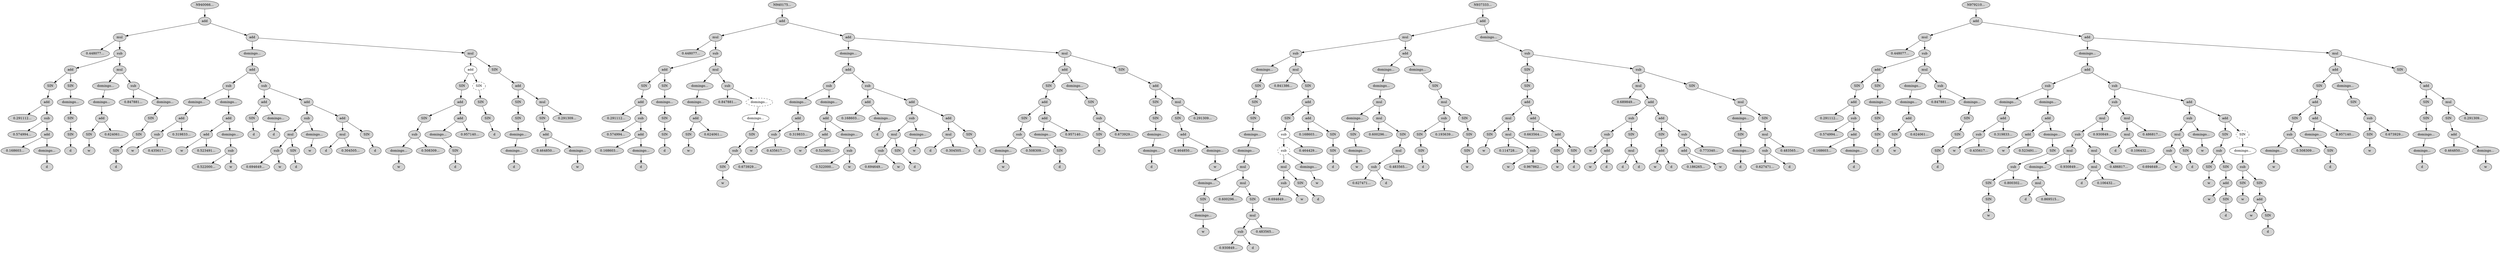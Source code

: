 digraph Population_16 {
N940066[ style="filled"  label="N940066..."];
N940066 -> N940067;
N940067[ style="filled"  label="add"];
N940067 -> N940068;
N940068[ style="filled"  label="mul"];
N940068 -> N940069;
N940069[ style="filled"  label="0.448077..."];
N940068 -> N940070;
N940070[ style="filled"  label="sub"];
N940070 -> N940071;
N940071[ style="filled"  label="add"];
N940071 -> N940072;
N940072[ style="filled"  label="SIN"];
N940072 -> N940073;
N940073[ style="filled"  label="add"];
N940073 -> N940074;
N940074[ style="filled"  label="0.291112..."];
N940073 -> N940075;
N940075[ style="filled"  label="sub"];
N940075 -> N940076;
N940076[ style="filled"  label="0.574994..."];
N940075 -> N940077;
N940077[ style="filled"  label="add"];
N940077 -> N940078;
N940078[ style="filled"  label="0.168603..."];
N940077 -> N940079;
N940079[ style="filled"  label="domingo..."];
N940079 -> N940080;
N940080[ style="filled"  label="d"];
N940071 -> N940081;
N940081[ style="filled"  label="SIN"];
N940081 -> N940082;
N940082[ style="filled"  label="domingo..."];
N940082 -> N940083;
N940083[ style="filled"  label="SIN"];
N940083 -> N940084;
N940084[ style="filled"  label="SIN"];
N940084 -> N940085;
N940085[ style="filled"  label="d"];
N940070 -> N940086;
N940086[ style="filled"  label="mul"];
N940086 -> N940087;
N940087[ style="filled"  label="domingo..."];
N940087 -> N940088;
N940088[ style="filled"  label="domingo..."];
N940088 -> N940089;
N940089[ style="filled"  label="add"];
N940089 -> N940090;
N940090[ style="filled"  label="SIN"];
N940090 -> N940091;
N940091[ style="filled"  label="w"];
N940089 -> N940092;
N940092[ style="filled"  label="0.624061..."];
N940086 -> N940093;
N940093[ style="filled"  label="sub"];
N940093 -> N940094;
N940094[ style="filled"  label="0.847881..."];
N940093 -> N940095;
N940095[ style="filled"  label="domingo..."];
N940095 -> N940096;
N940096[ style="filled"  label="SIN"];
N940096 -> N940097;
N940097[ style="filled"  label="SIN"];
N940097 -> N940098;
N940098[ style="filled"  label="SIN"];
N940098 -> N940099;
N940099[ style="filled"  label="d"];
N940067 -> N940100;
N940100[ style="filled"  label="add"];
N940100 -> N940101;
N940101[ style="filled"  label="domingo..."];
N940101 -> N940102;
N940102[ style="filled"  label="add"];
N940102 -> N940103;
N940103[ style="filled"  label="sub"];
N940103 -> N940104;
N940104[ style="filled"  label="domingo..."];
N940104 -> N940105;
N940105[ style="filled"  label="add"];
N940105 -> N940106;
N940106[ style="filled"  label="sub"];
N940106 -> N940107;
N940107[ style="filled"  label="w"];
N940106 -> N940108;
N940108[ style="filled"  label="0.435617..."];
N940105 -> N940109;
N940109[ style="filled"  label="0.319833..."];
N940103 -> N940110;
N940110[ style="filled"  label="domingo..."];
N940110 -> N940111;
N940111[ style="filled"  label="add"];
N940111 -> N940112;
N940112[ style="filled"  label="add"];
N940112 -> N940113;
N940113[ style="filled"  label="w"];
N940112 -> N940114;
N940114[ style="filled"  label="0.523491..."];
N940111 -> N940115;
N940115[ style="filled"  label="domingo..."];
N940115 -> N940116;
N940116[ style="filled"  label="sub"];
N940116 -> N940117;
N940117[ style="filled"  label="0.522000..."];
N940116 -> N940118;
N940118[ style="filled"  label="w"];
N940102 -> N940119;
N940119[ style="filled"  label="sub"];
N940119 -> N940120;
N940120[ style="filled"  label="add"];
N940120 -> N940121;
N940121[ style="filled"  label="SIN"];
N940121 -> N940122;
N940122[ style="filled"  label="d"];
N940120 -> N940123;
N940123[ style="filled"  label="domingo..."];
N940123 -> N940124;
N940124[ style="filled"  label="d"];
N940119 -> N940125;
N940125[ style="filled"  label="add"];
N940125 -> N940126;
N940126[ style="filled"  label="sub"];
N940126 -> N940127;
N940127[ style="filled"  label="mul"];
N940127 -> N940128;
N940128[ style="filled"  label="sub"];
N940128 -> N940129;
N940129[ style="filled"  label="0.694649..."];
N940128 -> N940130;
N940130[ style="filled"  label="w"];
N940127 -> N940131;
N940131[ style="filled"  label="SIN"];
N940131 -> N940132;
N940132[ style="filled"  label="d"];
N940126 -> N940133;
N940133[ style="filled"  label="domingo..."];
N940133 -> N940134;
N940134[ style="filled"  label="w"];
N940125 -> N940135;
N940135[ style="filled"  label="add"];
N940135 -> N940136;
N940136[ style="filled"  label="mul"];
N940136 -> N940137;
N940137[ style="filled"  label="d"];
N940136 -> N940138;
N940138[ style="filled"  label="0.304505..."];
N940135 -> N940139;
N940139[ style="filled"  label="SIN"];
N940139 -> N940140;
N940140[ style="filled"  label="d"];
N940100 -> N940141;
N940141[ style="filled"  label="mul"];
N940141 -> N940142;
N940142[ style="solid"  label="add"];
N940142 -> N940143;
N940143[ style="filled"  label="SIN"];
N940143 -> N940144;
N940144[ style="filled"  label="add"];
N940144 -> N940145;
N940145[ style="filled"  label="SIN"];
N940145 -> N940146;
N940146[ style="filled"  label="sub"];
N940146 -> N940147;
N940147[ style="filled"  label="domingo..."];
N940147 -> N940148;
N940148[ style="filled"  label="w"];
N940146 -> N940149;
N940149[ style="filled"  label="0.508309..."];
N940144 -> N940150;
N940150[ style="filled"  label="add"];
N940150 -> N940151;
N940151[ style="filled"  label="domingo..."];
N940151 -> N940152;
N940152[ style="filled"  label="SIN"];
N940152 -> N940153;
N940153[ style="filled"  label="d"];
N940150 -> N940154;
N940154[ style="filled"  label="0.957140..."];
N940142 -> N940205;
N940205[ style="dashed"  label="SIN"];
N940205 -> N940206;
N940206[ style="filled"  label="SIN"];
N940206 -> N940207;
N940207[ style="filled"  label="SIN"];
N940207 -> N940208;
N940208[ style="filled"  label="d"];
N940141 -> N940161;
N940161[ style="filled"  label="SIN"];
N940161 -> N940162;
N940162[ style="filled"  label="add"];
N940162 -> N940163;
N940163[ style="filled"  label="SIN"];
N940163 -> N940164;
N940164[ style="filled"  label="SIN"];
N940164 -> N940165;
N940165[ style="filled"  label="domingo..."];
N940165 -> N940166;
N940166[ style="filled"  label="domingo..."];
N940166 -> N940167;
N940167[ style="filled"  label="d"];
N940162 -> N940168;
N940168[ style="filled"  label="mul"];
N940168 -> N940169;
N940169[ style="filled"  label="SIN"];
N940169 -> N940170;
N940170[ style="filled"  label="add"];
N940170 -> N940171;
N940171[ style="filled"  label="0.464850..."];
N940170 -> N940172;
N940172[ style="filled"  label="domingo..."];
N940172 -> N940173;
N940173[ style="filled"  label="w"];
N940168 -> N940174;
N940174[ style="filled"  label="0.291309..."];

N940175[ style="filled"  label="N940175..."];
N940175 -> N940176;
N940176[ style="filled"  label="add"];
N940176 -> N940177;
N940177[ style="filled"  label="mul"];
N940177 -> N940178;
N940178[ style="filled"  label="0.448077..."];
N940177 -> N940179;
N940179[ style="filled"  label="sub"];
N940179 -> N940180;
N940180[ style="filled"  label="add"];
N940180 -> N940181;
N940181[ style="filled"  label="SIN"];
N940181 -> N940182;
N940182[ style="filled"  label="add"];
N940182 -> N940183;
N940183[ style="filled"  label="0.291112..."];
N940182 -> N940184;
N940184[ style="filled"  label="sub"];
N940184 -> N940185;
N940185[ style="filled"  label="0.574994..."];
N940184 -> N940186;
N940186[ style="filled"  label="add"];
N940186 -> N940187;
N940187[ style="filled"  label="0.168603..."];
N940186 -> N940188;
N940188[ style="filled"  label="domingo..."];
N940188 -> N940189;
N940189[ style="filled"  label="d"];
N940180 -> N940190;
N940190[ style="filled"  label="SIN"];
N940190 -> N940191;
N940191[ style="filled"  label="domingo..."];
N940191 -> N940192;
N940192[ style="filled"  label="SIN"];
N940192 -> N940193;
N940193[ style="filled"  label="SIN"];
N940193 -> N940194;
N940194[ style="filled"  label="d"];
N940179 -> N940195;
N940195[ style="filled"  label="mul"];
N940195 -> N940196;
N940196[ style="filled"  label="domingo..."];
N940196 -> N940197;
N940197[ style="filled"  label="domingo..."];
N940197 -> N940198;
N940198[ style="filled"  label="add"];
N940198 -> N940199;
N940199[ style="filled"  label="SIN"];
N940199 -> N940200;
N940200[ style="filled"  label="w"];
N940198 -> N940201;
N940201[ style="filled"  label="0.624061..."];
N940195 -> N940202;
N940202[ style="filled"  label="sub"];
N940202 -> N940203;
N940203[ style="filled"  label="0.847881..."];
N940202 -> N940204;
N940204[ style="dashed"  label="domingo..."];
N940204 -> N940155;
N940155[ style="solid"  label="domingo..."];
N940155 -> N940156;
N940156[ style="filled"  label="SIN"];
N940156 -> N940157;
N940157[ style="filled"  label="sub"];
N940157 -> N940158;
N940158[ style="filled"  label="SIN"];
N940158 -> N940159;
N940159[ style="filled"  label="w"];
N940157 -> N940160;
N940160[ style="filled"  label="0.673929..."];
N940176 -> N940209;
N940209[ style="filled"  label="add"];
N940209 -> N940210;
N940210[ style="filled"  label="domingo..."];
N940210 -> N940211;
N940211[ style="filled"  label="add"];
N940211 -> N940212;
N940212[ style="filled"  label="sub"];
N940212 -> N940213;
N940213[ style="filled"  label="domingo..."];
N940213 -> N940214;
N940214[ style="filled"  label="add"];
N940214 -> N940215;
N940215[ style="filled"  label="sub"];
N940215 -> N940216;
N940216[ style="filled"  label="w"];
N940215 -> N940217;
N940217[ style="filled"  label="0.435617..."];
N940214 -> N940218;
N940218[ style="filled"  label="0.319833..."];
N940212 -> N940219;
N940219[ style="filled"  label="domingo..."];
N940219 -> N940220;
N940220[ style="filled"  label="add"];
N940220 -> N940221;
N940221[ style="filled"  label="add"];
N940221 -> N940222;
N940222[ style="filled"  label="w"];
N940221 -> N940223;
N940223[ style="filled"  label="0.523491..."];
N940220 -> N940224;
N940224[ style="filled"  label="domingo..."];
N940224 -> N940225;
N940225[ style="filled"  label="sub"];
N940225 -> N940226;
N940226[ style="filled"  label="0.522000..."];
N940225 -> N940227;
N940227[ style="filled"  label="w"];
N940211 -> N940228;
N940228[ style="filled"  label="sub"];
N940228 -> N940229;
N940229[ style="filled"  label="add"];
N940229 -> N940230;
N940230[ style="filled"  label="0.168603..."];
N940229 -> N940231;
N940231[ style="filled"  label="domingo..."];
N940231 -> N940232;
N940232[ style="filled"  label="d"];
N940228 -> N940233;
N940233[ style="filled"  label="add"];
N940233 -> N940234;
N940234[ style="filled"  label="sub"];
N940234 -> N940235;
N940235[ style="filled"  label="mul"];
N940235 -> N940236;
N940236[ style="filled"  label="sub"];
N940236 -> N940237;
N940237[ style="filled"  label="0.694649..."];
N940236 -> N940238;
N940238[ style="filled"  label="w"];
N940235 -> N940239;
N940239[ style="filled"  label="SIN"];
N940239 -> N940240;
N940240[ style="filled"  label="d"];
N940234 -> N940241;
N940241[ style="filled"  label="domingo..."];
N940241 -> N940242;
N940242[ style="filled"  label="w"];
N940233 -> N940243;
N940243[ style="filled"  label="add"];
N940243 -> N940244;
N940244[ style="filled"  label="mul"];
N940244 -> N940245;
N940245[ style="filled"  label="d"];
N940244 -> N940246;
N940246[ style="filled"  label="0.304505..."];
N940243 -> N940247;
N940247[ style="filled"  label="SIN"];
N940247 -> N940248;
N940248[ style="filled"  label="d"];
N940209 -> N940249;
N940249[ style="filled"  label="mul"];
N940249 -> N940250;
N940250[ style="filled"  label="add"];
N940250 -> N940251;
N940251[ style="filled"  label="SIN"];
N940251 -> N940252;
N940252[ style="filled"  label="add"];
N940252 -> N940253;
N940253[ style="filled"  label="SIN"];
N940253 -> N940254;
N940254[ style="filled"  label="sub"];
N940254 -> N940255;
N940255[ style="filled"  label="domingo..."];
N940255 -> N940256;
N940256[ style="filled"  label="w"];
N940254 -> N940257;
N940257[ style="filled"  label="0.508309..."];
N940252 -> N940258;
N940258[ style="filled"  label="add"];
N940258 -> N940259;
N940259[ style="filled"  label="domingo..."];
N940259 -> N940260;
N940260[ style="filled"  label="SIN"];
N940260 -> N940261;
N940261[ style="filled"  label="d"];
N940258 -> N940262;
N940262[ style="filled"  label="0.957140..."];
N940250 -> N940263;
N940263[ style="filled"  label="domingo..."];
N940263 -> N940264;
N940264[ style="filled"  label="SIN"];
N940264 -> N940265;
N940265[ style="filled"  label="sub"];
N940265 -> N940266;
N940266[ style="filled"  label="SIN"];
N940266 -> N940267;
N940267[ style="filled"  label="w"];
N940265 -> N940268;
N940268[ style="filled"  label="0.673929..."];
N940249 -> N940269;
N940269[ style="filled"  label="SIN"];
N940269 -> N940270;
N940270[ style="filled"  label="add"];
N940270 -> N940271;
N940271[ style="filled"  label="SIN"];
N940271 -> N940272;
N940272[ style="filled"  label="SIN"];
N940272 -> N940273;
N940273[ style="filled"  label="domingo..."];
N940273 -> N940274;
N940274[ style="filled"  label="domingo..."];
N940274 -> N940275;
N940275[ style="filled"  label="d"];
N940270 -> N940276;
N940276[ style="filled"  label="mul"];
N940276 -> N940277;
N940277[ style="filled"  label="SIN"];
N940277 -> N940278;
N940278[ style="filled"  label="add"];
N940278 -> N940279;
N940279[ style="filled"  label="0.464850..."];
N940278 -> N940280;
N940280[ style="filled"  label="domingo..."];
N940280 -> N940281;
N940281[ style="filled"  label="w"];
N940276 -> N940282;
N940282[ style="filled"  label="0.291309..."];

N937333[ style="filled"  label="N937333..."];
N937333 -> N937334;
N937334[ style="filled"  label="add"];
N937334 -> N937335;
N937335[ style="filled"  label="mul"];
N937335 -> N937336;
N937336[ style="filled"  label="sub"];
N937336 -> N937337;
N937337[ style="filled"  label="domingo..."];
N937337 -> N937338;
N937338[ style="filled"  label="SIN"];
N937338 -> N937339;
N937339[ style="filled"  label="SIN"];
N937339 -> N937340;
N937340[ style="filled"  label="SIN"];
N937340 -> N937341;
N937341[ style="filled"  label="domingo..."];
N937341 -> N937342;
N937342[ style="filled"  label="domingo..."];
N937342 -> N937343;
N937343[ style="filled"  label="mul"];
N937343 -> N937344;
N937344[ style="filled"  label="domingo..."];
N937344 -> N937345;
N937345[ style="filled"  label="SIN"];
N937345 -> N937346;
N937346[ style="filled"  label="domingo..."];
N937346 -> N937347;
N937347[ style="filled"  label="w"];
N937343 -> N937348;
N937348[ style="filled"  label="mul"];
N937348 -> N937349;
N937349[ style="filled"  label="0.600296..."];
N937348 -> N937350;
N937350[ style="filled"  label="SIN"];
N937350 -> N937351;
N937351[ style="filled"  label="mul"];
N937351 -> N937352;
N937352[ style="filled"  label="sub"];
N937352 -> N937353;
N937353[ style="filled"  label="0.930849..."];
N937352 -> N937354;
N937354[ style="filled"  label="d"];
N937351 -> N937355;
N937355[ style="filled"  label="0.483565..."];
N937336 -> N937356;
N937356[ style="filled"  label="mul"];
N937356 -> N937357;
N937357[ style="filled"  label="0.841386..."];
N937356 -> N937358;
N937358[ style="filled"  label="SIN"];
N937358 -> N937359;
N937359[ style="filled"  label="add"];
N937359 -> N937360;
N937360[ style="filled"  label="SIN"];
N937360 -> N937361;
N937361[ style="solid"  label="sub"];
N937361 -> N937523;
N937523[ style="dashed"  label="sub"];
N937523 -> N937524;
N937524[ style="filled"  label="mul"];
N937524 -> N937525;
N937525[ style="filled"  label="sub"];
N937525 -> N937526;
N937526[ style="filled"  label="0.694649..."];
N937525 -> N937527;
N937527[ style="filled"  label="w"];
N937524 -> N937528;
N937528[ style="filled"  label="SIN"];
N937528 -> N937529;
N937529[ style="filled"  label="d"];
N937523 -> N937530;
N937530[ style="filled"  label="domingo..."];
N937530 -> N937531;
N937531[ style="filled"  label="w"];
N937361 -> N937365;
N937365[ style="filled"  label="0.464429..."];
N937359 -> N937366;
N937366[ style="filled"  label="add"];
N937366 -> N937367;
N937367[ style="filled"  label="0.168603..."];
N937366 -> N937368;
N937368[ style="filled"  label="SIN"];
N937368 -> N937369;
N937369[ style="filled"  label="SIN"];
N937369 -> N937370;
N937370[ style="filled"  label="d"];
N937335 -> N937371;
N937371[ style="filled"  label="add"];
N937371 -> N937372;
N937372[ style="filled"  label="domingo..."];
N937372 -> N937373;
N937373[ style="filled"  label="domingo..."];
N937373 -> N937374;
N937374[ style="filled"  label="mul"];
N937374 -> N937375;
N937375[ style="filled"  label="domingo..."];
N937375 -> N937376;
N937376[ style="filled"  label="SIN"];
N937376 -> N937377;
N937377[ style="filled"  label="domingo..."];
N937377 -> N937378;
N937378[ style="filled"  label="w"];
N937374 -> N937379;
N937379[ style="filled"  label="mul"];
N937379 -> N937380;
N937380[ style="filled"  label="0.600296..."];
N937379 -> N937381;
N937381[ style="filled"  label="SIN"];
N937381 -> N937382;
N937382[ style="filled"  label="mul"];
N937382 -> N937383;
N937383[ style="filled"  label="sub"];
N937383 -> N937384;
N937384[ style="filled"  label="0.627471..."];
N937383 -> N937385;
N937385[ style="filled"  label="d"];
N937382 -> N937386;
N937386[ style="filled"  label="0.483565..."];
N937371 -> N937387;
N937387[ style="filled"  label="domingo..."];
N937387 -> N937388;
N937388[ style="filled"  label="SIN"];
N937388 -> N937389;
N937389[ style="filled"  label="mul"];
N937389 -> N937390;
N937390[ style="filled"  label="sub"];
N937390 -> N937391;
N937391[ style="filled"  label="SIN"];
N937391 -> N937392;
N937392[ style="filled"  label="SIN"];
N937392 -> N937393;
N937393[ style="filled"  label="d"];
N937390 -> N937394;
N937394[ style="filled"  label="0.193639..."];
N937389 -> N937395;
N937395[ style="filled"  label="SIN"];
N937395 -> N937396;
N937396[ style="filled"  label="SIN"];
N937396 -> N937397;
N937397[ style="filled"  label="SIN"];
N937397 -> N937398;
N937398[ style="filled"  label="w"];
N937334 -> N937399;
N937399[ style="filled"  label="domingo..."];
N937399 -> N937400;
N937400[ style="filled"  label="sub"];
N937400 -> N937401;
N937401[ style="filled"  label="SIN"];
N937401 -> N937402;
N937402[ style="filled"  label="SIN"];
N937402 -> N937403;
N937403[ style="filled"  label="add"];
N937403 -> N937404;
N937404[ style="filled"  label="mul"];
N937404 -> N937405;
N937405[ style="filled"  label="SIN"];
N937405 -> N937406;
N937406[ style="filled"  label="w"];
N937404 -> N937407;
N937407[ style="filled"  label="mul"];
N937407 -> N937408;
N937408[ style="filled"  label="0.114728..."];
N937407 -> N937409;
N937409[ style="filled"  label="sub"];
N937409 -> N937410;
N937410[ style="filled"  label="w"];
N937409 -> N937411;
N937411[ style="filled"  label="0.967862..."];
N937403 -> N937412;
N937412[ style="filled"  label="add"];
N937412 -> N937413;
N937413[ style="filled"  label="0.663564..."];
N937412 -> N937414;
N937414[ style="filled"  label="add"];
N937414 -> N937415;
N937415[ style="filled"  label="SIN"];
N937415 -> N937416;
N937416[ style="filled"  label="w"];
N937414 -> N937417;
N937417[ style="filled"  label="SIN"];
N937417 -> N937418;
N937418[ style="filled"  label="d"];
N937400 -> N937419;
N937419[ style="filled"  label="sub"];
N937419 -> N937420;
N937420[ style="filled"  label="mul"];
N937420 -> N937421;
N937421[ style="filled"  label="0.689849..."];
N937420 -> N937422;
N937422[ style="filled"  label="add"];
N937422 -> N937423;
N937423[ style="filled"  label="sub"];
N937423 -> N937424;
N937424[ style="filled"  label="sub"];
N937424 -> N937425;
N937425[ style="filled"  label="w"];
N937424 -> N937426;
N937426[ style="filled"  label="add"];
N937426 -> N937427;
N937427[ style="filled"  label="w"];
N937426 -> N937428;
N937428[ style="filled"  label="d"];
N937423 -> N937429;
N937429[ style="filled"  label="SIN"];
N937429 -> N937430;
N937430[ style="filled"  label="mul"];
N937430 -> N937431;
N937431[ style="filled"  label="d"];
N937430 -> N937432;
N937432[ style="filled"  label="d"];
N937422 -> N937433;
N937433[ style="filled"  label="add"];
N937433 -> N937434;
N937434[ style="filled"  label="SIN"];
N937434 -> N937435;
N937435[ style="filled"  label="add"];
N937435 -> N937436;
N937436[ style="filled"  label="w"];
N937435 -> N937437;
N937437[ style="filled"  label="d"];
N937433 -> N937438;
N937438[ style="filled"  label="sub"];
N937438 -> N937439;
N937439[ style="filled"  label="add"];
N937439 -> N937440;
N937440[ style="filled"  label="0.186265..."];
N937439 -> N937441;
N937441[ style="filled"  label="w"];
N937438 -> N937442;
N937442[ style="filled"  label="0.773340..."];
N937419 -> N937443;
N937443[ style="filled"  label="SIN"];
N937443 -> N937444;
N937444[ style="filled"  label="mul"];
N937444 -> N937445;
N937445[ style="filled"  label="domingo..."];
N937445 -> N937446;
N937446[ style="filled"  label="SIN"];
N937446 -> N937447;
N937447[ style="filled"  label="domingo..."];
N937447 -> N937448;
N937448[ style="filled"  label="d"];
N937444 -> N937449;
N937449[ style="filled"  label="SIN"];
N937449 -> N937450;
N937450[ style="filled"  label="mul"];
N937450 -> N937451;
N937451[ style="filled"  label="sub"];
N937451 -> N937452;
N937452[ style="filled"  label="0.627471..."];
N937451 -> N937453;
N937453[ style="filled"  label="d"];
N937450 -> N937454;
N937454[ style="filled"  label="0.483565..."];

N979210[ style="filled"  label="N979210..."];
N979210 -> N979211;
N979211[ style="filled"  label="add"];
N979211 -> N979212;
N979212[ style="filled"  label="mul"];
N979212 -> N979213;
N979213[ style="filled"  label="0.448077..."];
N979212 -> N979214;
N979214[ style="filled"  label="sub"];
N979214 -> N979215;
N979215[ style="filled"  label="add"];
N979215 -> N979216;
N979216[ style="filled"  label="SIN"];
N979216 -> N979217;
N979217[ style="filled"  label="add"];
N979217 -> N979218;
N979218[ style="filled"  label="0.291112..."];
N979217 -> N979219;
N979219[ style="filled"  label="sub"];
N979219 -> N979220;
N979220[ style="filled"  label="0.574994..."];
N979219 -> N979221;
N979221[ style="filled"  label="add"];
N979221 -> N979222;
N979222[ style="filled"  label="0.168603..."];
N979221 -> N979223;
N979223[ style="filled"  label="domingo..."];
N979223 -> N979224;
N979224[ style="filled"  label="d"];
N979215 -> N979225;
N979225[ style="filled"  label="SIN"];
N979225 -> N979226;
N979226[ style="filled"  label="domingo..."];
N979226 -> N979227;
N979227[ style="filled"  label="SIN"];
N979227 -> N979228;
N979228[ style="filled"  label="SIN"];
N979228 -> N979229;
N979229[ style="filled"  label="d"];
N979214 -> N979230;
N979230[ style="filled"  label="mul"];
N979230 -> N979231;
N979231[ style="filled"  label="domingo..."];
N979231 -> N979232;
N979232[ style="filled"  label="domingo..."];
N979232 -> N979233;
N979233[ style="filled"  label="add"];
N979233 -> N979234;
N979234[ style="filled"  label="SIN"];
N979234 -> N979235;
N979235[ style="filled"  label="w"];
N979233 -> N979236;
N979236[ style="filled"  label="0.624061..."];
N979230 -> N979237;
N979237[ style="filled"  label="sub"];
N979237 -> N979238;
N979238[ style="filled"  label="0.847881..."];
N979237 -> N979239;
N979239[ style="filled"  label="domingo..."];
N979239 -> N979240;
N979240[ style="filled"  label="SIN"];
N979240 -> N979241;
N979241[ style="filled"  label="SIN"];
N979241 -> N979242;
N979242[ style="filled"  label="SIN"];
N979242 -> N979243;
N979243[ style="filled"  label="d"];
N979211 -> N979244;
N979244[ style="filled"  label="add"];
N979244 -> N979245;
N979245[ style="filled"  label="domingo..."];
N979245 -> N979246;
N979246[ style="filled"  label="add"];
N979246 -> N979247;
N979247[ style="filled"  label="sub"];
N979247 -> N979248;
N979248[ style="filled"  label="domingo..."];
N979248 -> N979249;
N979249[ style="filled"  label="add"];
N979249 -> N979250;
N979250[ style="filled"  label="sub"];
N979250 -> N979251;
N979251[ style="filled"  label="w"];
N979250 -> N979252;
N979252[ style="filled"  label="0.435617..."];
N979249 -> N979253;
N979253[ style="filled"  label="0.319833..."];
N979247 -> N979254;
N979254[ style="filled"  label="domingo..."];
N979254 -> N979255;
N979255[ style="filled"  label="add"];
N979255 -> N979256;
N979256[ style="filled"  label="add"];
N979256 -> N979257;
N979257[ style="filled"  label="w"];
N979256 -> N979258;
N979258[ style="filled"  label="0.523491..."];
N979255 -> N979259;
N979259[ style="filled"  label="domingo..."];
N979259 -> N979260;
N979260[ style="filled"  label="SIN"];
N979260 -> N979261;
N979261[ style="filled"  label="sub"];
N979261 -> N979262;
N979262[ style="filled"  label="SIN"];
N979262 -> N979263;
N979263[ style="filled"  label="SIN"];
N979263 -> N979264;
N979264[ style="filled"  label="w"];
N979261 -> N979265;
N979265[ style="filled"  label="0.800302..."];
N979246 -> N979266;
N979266[ style="filled"  label="sub"];
N979266 -> N979267;
N979267[ style="filled"  label="sub"];
N979267 -> N979268;
N979268[ style="filled"  label="mul"];
N979268 -> N979269;
N979269[ style="filled"  label="sub"];
N979269 -> N979270;
N979270[ style="filled"  label="mul"];
N979270 -> N979271;
N979271[ style="filled"  label="domingo..."];
N979271 -> N979272;
N979272[ style="filled"  label="mul"];
N979272 -> N979273;
N979273[ style="filled"  label="d"];
N979272 -> N979274;
N979274[ style="filled"  label="0.869515..."];
N979270 -> N979275;
N979275[ style="filled"  label="0.930849..."];
N979269 -> N979276;
N979276[ style="filled"  label="mul"];
N979276 -> N979277;
N979277[ style="filled"  label="mul"];
N979277 -> N979278;
N979278[ style="filled"  label="d"];
N979277 -> N979279;
N979279[ style="filled"  label="0.106432..."];
N979276 -> N979280;
N979280[ style="filled"  label="0.486817..."];
N979268 -> N979281;
N979281[ style="filled"  label="0.930849..."];
N979267 -> N979282;
N979282[ style="filled"  label="mul"];
N979282 -> N979283;
N979283[ style="filled"  label="mul"];
N979283 -> N979284;
N979284[ style="filled"  label="d"];
N979283 -> N979285;
N979285[ style="filled"  label="0.106432..."];
N979282 -> N979286;
N979286[ style="filled"  label="0.486817..."];
N979266 -> N979287;
N979287[ style="filled"  label="add"];
N979287 -> N979288;
N979288[ style="filled"  label="sub"];
N979288 -> N979289;
N979289[ style="filled"  label="mul"];
N979289 -> N979290;
N979290[ style="filled"  label="sub"];
N979290 -> N979291;
N979291[ style="filled"  label="0.694649..."];
N979290 -> N979292;
N979292[ style="filled"  label="w"];
N979289 -> N979293;
N979293[ style="filled"  label="SIN"];
N979293 -> N979294;
N979294[ style="filled"  label="d"];
N979288 -> N979295;
N979295[ style="filled"  label="domingo..."];
N979295 -> N979296;
N979296[ style="filled"  label="w"];
N979287 -> N979297;
N979297[ style="filled"  label="add"];
N979297 -> N979298;
N979298[ style="filled"  label="SIN"];
N979298 -> N979299;
N979299[ style="filled"  label="sub"];
N979299 -> N979300;
N979300[ style="filled"  label="SIN"];
N979300 -> N979301;
N979301[ style="filled"  label="w"];
N979299 -> N979302;
N979302[ style="filled"  label="SIN"];
N979302 -> N979303;
N979303[ style="filled"  label="add"];
N979303 -> N979304;
N979304[ style="filled"  label="w"];
N979303 -> N979305;
N979305[ style="filled"  label="SIN"];
N979305 -> N979306;
N979306[ style="filled"  label="d"];
N979297 -> N979307;
N979307[ style="dashed"  label="SIN"];
N979307 -> N979129;
N979129[ style="solid"  label="domingo..."];
N979129 -> N979130;
N979130[ style="filled"  label="sub"];
N979130 -> N979131;
N979131[ style="filled"  label="SIN"];
N979131 -> N979132;
N979132[ style="filled"  label="w"];
N979130 -> N979133;
N979133[ style="filled"  label="SIN"];
N979133 -> N979134;
N979134[ style="filled"  label="add"];
N979134 -> N979135;
N979135[ style="filled"  label="w"];
N979134 -> N979136;
N979136[ style="filled"  label="SIN"];
N979136 -> N979137;
N979137[ style="filled"  label="d"];
N979244 -> N979309;
N979309[ style="filled"  label="mul"];
N979309 -> N979310;
N979310[ style="filled"  label="add"];
N979310 -> N979311;
N979311[ style="filled"  label="SIN"];
N979311 -> N979312;
N979312[ style="filled"  label="add"];
N979312 -> N979313;
N979313[ style="filled"  label="SIN"];
N979313 -> N979314;
N979314[ style="filled"  label="sub"];
N979314 -> N979315;
N979315[ style="filled"  label="domingo..."];
N979315 -> N979316;
N979316[ style="filled"  label="w"];
N979314 -> N979317;
N979317[ style="filled"  label="0.508309..."];
N979312 -> N979318;
N979318[ style="filled"  label="add"];
N979318 -> N979319;
N979319[ style="filled"  label="domingo..."];
N979319 -> N979320;
N979320[ style="filled"  label="SIN"];
N979320 -> N979321;
N979321[ style="filled"  label="d"];
N979318 -> N979322;
N979322[ style="filled"  label="0.957140..."];
N979310 -> N979323;
N979323[ style="filled"  label="domingo..."];
N979323 -> N979324;
N979324[ style="filled"  label="SIN"];
N979324 -> N979325;
N979325[ style="filled"  label="sub"];
N979325 -> N979326;
N979326[ style="filled"  label="SIN"];
N979326 -> N979327;
N979327[ style="filled"  label="w"];
N979325 -> N979328;
N979328[ style="filled"  label="0.673929..."];
N979309 -> N979329;
N979329[ style="filled"  label="SIN"];
N979329 -> N979330;
N979330[ style="filled"  label="add"];
N979330 -> N979331;
N979331[ style="filled"  label="SIN"];
N979331 -> N979332;
N979332[ style="filled"  label="SIN"];
N979332 -> N979333;
N979333[ style="filled"  label="domingo..."];
N979333 -> N979334;
N979334[ style="filled"  label="domingo..."];
N979334 -> N979335;
N979335[ style="filled"  label="d"];
N979330 -> N979336;
N979336[ style="filled"  label="mul"];
N979336 -> N979337;
N979337[ style="filled"  label="SIN"];
N979337 -> N979338;
N979338[ style="filled"  label="add"];
N979338 -> N979339;
N979339[ style="filled"  label="0.464850..."];
N979338 -> N979340;
N979340[ style="filled"  label="domingo..."];
N979340 -> N979341;
N979341[ style="filled"  label="w"];
N979336 -> N979342;
N979342[ style="filled"  label="0.291309..."];

}
